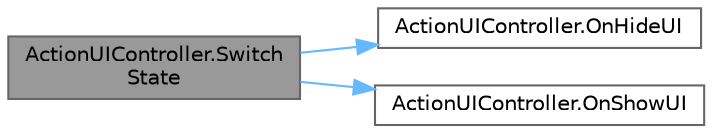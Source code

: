 digraph "ActionUIController.SwitchState"
{
 // LATEX_PDF_SIZE
  bgcolor="transparent";
  edge [fontname=Helvetica,fontsize=10,labelfontname=Helvetica,labelfontsize=10];
  node [fontname=Helvetica,fontsize=10,shape=box,height=0.2,width=0.4];
  rankdir="LR";
  Node1 [id="Node000001",label="ActionUIController.Switch\lState",height=0.2,width=0.4,color="gray40", fillcolor="grey60", style="filled", fontcolor="black",tooltip=" "];
  Node1 -> Node2 [id="edge3_Node000001_Node000002",color="steelblue1",style="solid",tooltip=" "];
  Node2 [id="Node000002",label="ActionUIController.OnHideUI",height=0.2,width=0.4,color="grey40", fillcolor="white", style="filled",URL="$class_action_u_i_controller.html#aff78c1b1f951ea3df4c09f977c85f8c2",tooltip=" "];
  Node1 -> Node3 [id="edge4_Node000001_Node000003",color="steelblue1",style="solid",tooltip=" "];
  Node3 [id="Node000003",label="ActionUIController.OnShowUI",height=0.2,width=0.4,color="grey40", fillcolor="white", style="filled",URL="$class_action_u_i_controller.html#ad56f2e4377e99bbba4cbb7de15331f45",tooltip=" "];
}
